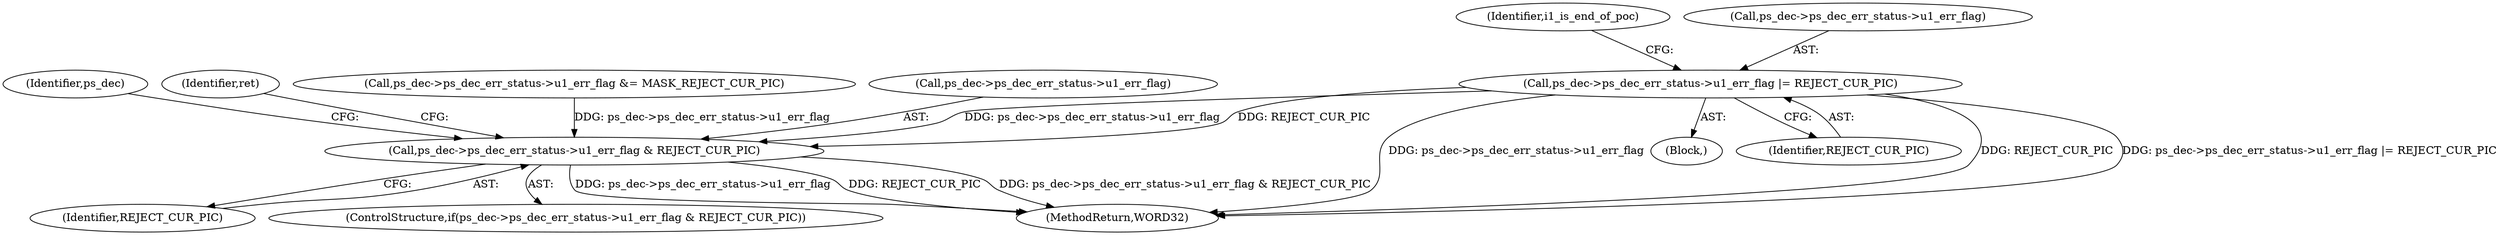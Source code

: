 digraph "0_Android_9a00f562a612d56e7b2b989d168647db900ba6cf_0@pointer" {
"1000770" [label="(Call,ps_dec->ps_dec_err_status->u1_err_flag |= REJECT_CUR_PIC)"];
"1001120" [label="(Call,ps_dec->ps_dec_err_status->u1_err_flag & REJECT_CUR_PIC)"];
"1001129" [label="(Identifier,ps_dec)"];
"1002568" [label="(MethodReturn,WORD32)"];
"1000769" [label="(Block,)"];
"1001126" [label="(Identifier,REJECT_CUR_PIC)"];
"1000778" [label="(Identifier,i1_is_end_of_poc)"];
"1001119" [label="(ControlStructure,if(ps_dec->ps_dec_err_status->u1_err_flag & REJECT_CUR_PIC))"];
"1001134" [label="(Identifier,ret)"];
"1000771" [label="(Call,ps_dec->ps_dec_err_status->u1_err_flag)"];
"1000776" [label="(Identifier,REJECT_CUR_PIC)"];
"1001120" [label="(Call,ps_dec->ps_dec_err_status->u1_err_flag & REJECT_CUR_PIC)"];
"1000782" [label="(Call,ps_dec->ps_dec_err_status->u1_err_flag &= MASK_REJECT_CUR_PIC)"];
"1000770" [label="(Call,ps_dec->ps_dec_err_status->u1_err_flag |= REJECT_CUR_PIC)"];
"1001121" [label="(Call,ps_dec->ps_dec_err_status->u1_err_flag)"];
"1000770" -> "1000769"  [label="AST: "];
"1000770" -> "1000776"  [label="CFG: "];
"1000771" -> "1000770"  [label="AST: "];
"1000776" -> "1000770"  [label="AST: "];
"1000778" -> "1000770"  [label="CFG: "];
"1000770" -> "1002568"  [label="DDG: REJECT_CUR_PIC"];
"1000770" -> "1002568"  [label="DDG: ps_dec->ps_dec_err_status->u1_err_flag |= REJECT_CUR_PIC"];
"1000770" -> "1002568"  [label="DDG: ps_dec->ps_dec_err_status->u1_err_flag"];
"1000770" -> "1001120"  [label="DDG: ps_dec->ps_dec_err_status->u1_err_flag"];
"1000770" -> "1001120"  [label="DDG: REJECT_CUR_PIC"];
"1001120" -> "1001119"  [label="AST: "];
"1001120" -> "1001126"  [label="CFG: "];
"1001121" -> "1001120"  [label="AST: "];
"1001126" -> "1001120"  [label="AST: "];
"1001129" -> "1001120"  [label="CFG: "];
"1001134" -> "1001120"  [label="CFG: "];
"1001120" -> "1002568"  [label="DDG: ps_dec->ps_dec_err_status->u1_err_flag"];
"1001120" -> "1002568"  [label="DDG: REJECT_CUR_PIC"];
"1001120" -> "1002568"  [label="DDG: ps_dec->ps_dec_err_status->u1_err_flag & REJECT_CUR_PIC"];
"1000782" -> "1001120"  [label="DDG: ps_dec->ps_dec_err_status->u1_err_flag"];
}
